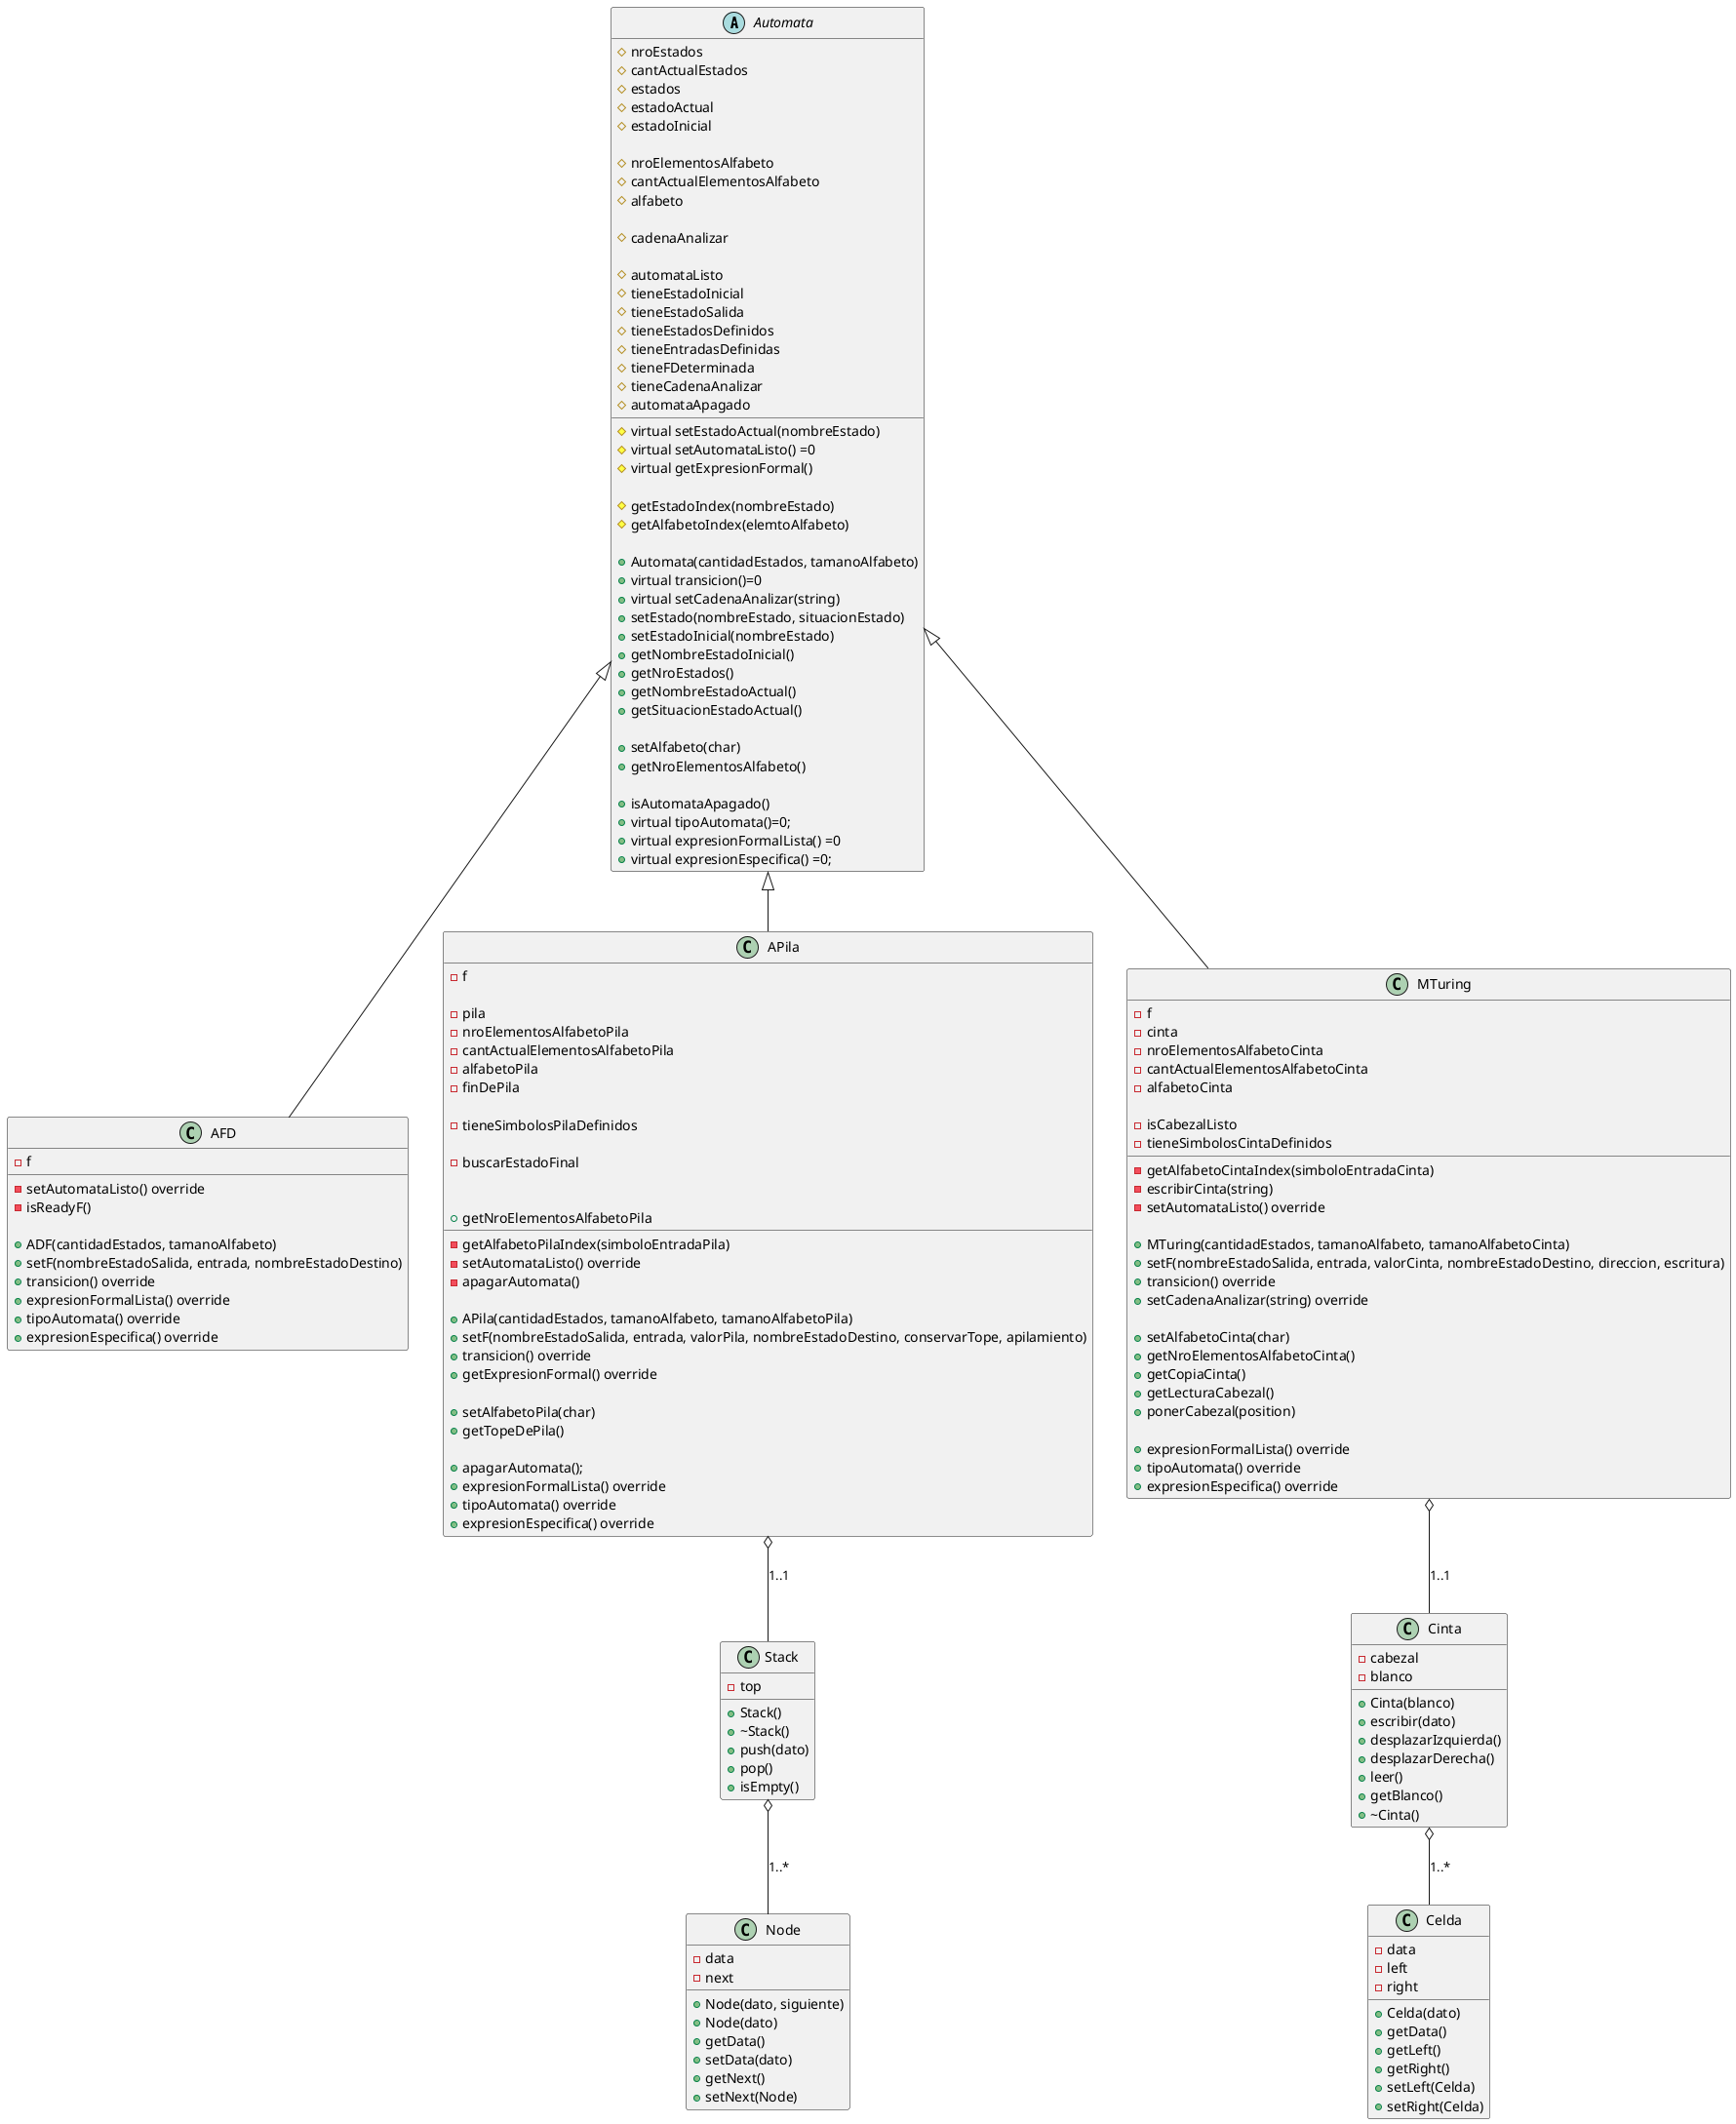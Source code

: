 @startuml

Automata <|-- AFD
Automata <|-- APila
Automata <|-- MTuring

APila o-- Stack : 1..1
Stack o-- Node : 1..*

MTuring o-- Cinta : 1..1
Cinta o-- Celda : 1..*

abstract class Automata {
#nroEstados
#cantActualEstados
#estados
#estadoActual
#estadoInicial

#nroElementosAlfabeto
#cantActualElementosAlfabeto
#alfabeto

#cadenaAnalizar

#automataListo
#tieneEstadoInicial
#tieneEstadoSalida
#tieneEstadosDefinidos
#tieneEntradasDefinidas
#tieneFDeterminada
#tieneCadenaAnalizar
#automataApagado

#virtual setEstadoActual(nombreEstado)
#virtual setAutomataListo() =0
#virtual getExpresionFormal()

#getEstadoIndex(nombreEstado)
#getAlfabetoIndex(elemtoAlfabeto)

+Automata(cantidadEstados, tamanoAlfabeto)
+virtual transicion()=0
+virtual setCadenaAnalizar(string)


+setEstado(nombreEstado, situacionEstado)
+setEstadoInicial(nombreEstado)
+getNombreEstadoInicial()
+getNroEstados()
+getNombreEstadoActual()
+getSituacionEstadoActual()

+setAlfabeto(char)
+getNroElementosAlfabeto()

+isAutomataApagado()
+virtual tipoAutomata()=0;
+virtual expresionFormalLista() =0
+virtual expresionEspecifica() =0;
}

class AFD{
- f
-setAutomataListo() override
-isReadyF()

+ADF(cantidadEstados, tamanoAlfabeto)
+setF(nombreEstadoSalida, entrada, nombreEstadoDestino)
+transicion() override
+expresionFormalLista() override
+tipoAutomata() override
+expresionEspecifica() override
}

class APila{
- f

-pila
-nroElementosAlfabetoPila
-cantActualElementosAlfabetoPila
-alfabetoPila
-finDePila

-tieneSimbolosPilaDefinidos

-getAlfabetoPilaIndex(simboloEntradaPila)
-buscarEstadoFinal
-setAutomataListo() override
-apagarAutomata()

+APila(cantidadEstados, tamanoAlfabeto, tamanoAlfabetoPila)
+setF(nombreEstadoSalida, entrada, valorPila, nombreEstadoDestino, conservarTope, apilamiento)
+transicion() override
+getExpresionFormal() override

+setAlfabetoPila(char)
+getNroElementosAlfabetoPila
+getTopeDePila()

+apagarAutomata();
+expresionFormalLista() override
+tipoAutomata() override
+expresionEspecifica() override
}

class Stack{
-top
+Stack()
+~Stack()
+push(dato)
+pop()
+isEmpty()
}

class Node {
-data
-next
+Node(dato, siguiente)
+Node(dato)
+getData()
+setData(dato)
+getNext()
+setNext(Node)
}

class MTuring{
- f
-cinta
-nroElementosAlfabetoCinta
-cantActualElementosAlfabetoCinta
-alfabetoCinta

-isCabezalListo
-tieneSimbolosCintaDefinidos

-getAlfabetoCintaIndex(simboloEntradaCinta)
-escribirCinta(string)
-setAutomataListo() override

+MTuring(cantidadEstados, tamanoAlfabeto, tamanoAlfabetoCinta)
+setF(nombreEstadoSalida, entrada, valorCinta, nombreEstadoDestino, direccion, escritura)
+transicion() override
+setCadenaAnalizar(string) override

+setAlfabetoCinta(char)
+getNroElementosAlfabetoCinta()
+getCopiaCinta()
+getLecturaCabezal()
+ponerCabezal(position)

+expresionFormalLista() override
+tipoAutomata() override
+expresionEspecifica() override
}


class Cinta{
-cabezal
-blanco
+Cinta(blanco)
+escribir(dato)
+desplazarIzquierda()
+desplazarDerecha()
+leer()
+getBlanco()
+~Cinta()
}

class Celda{
-data
-left
-right
+Celda(dato)
+getData()
+getLeft()
+getRight()
+setLeft(Celda)
+setRight(Celda)
}

@enduml